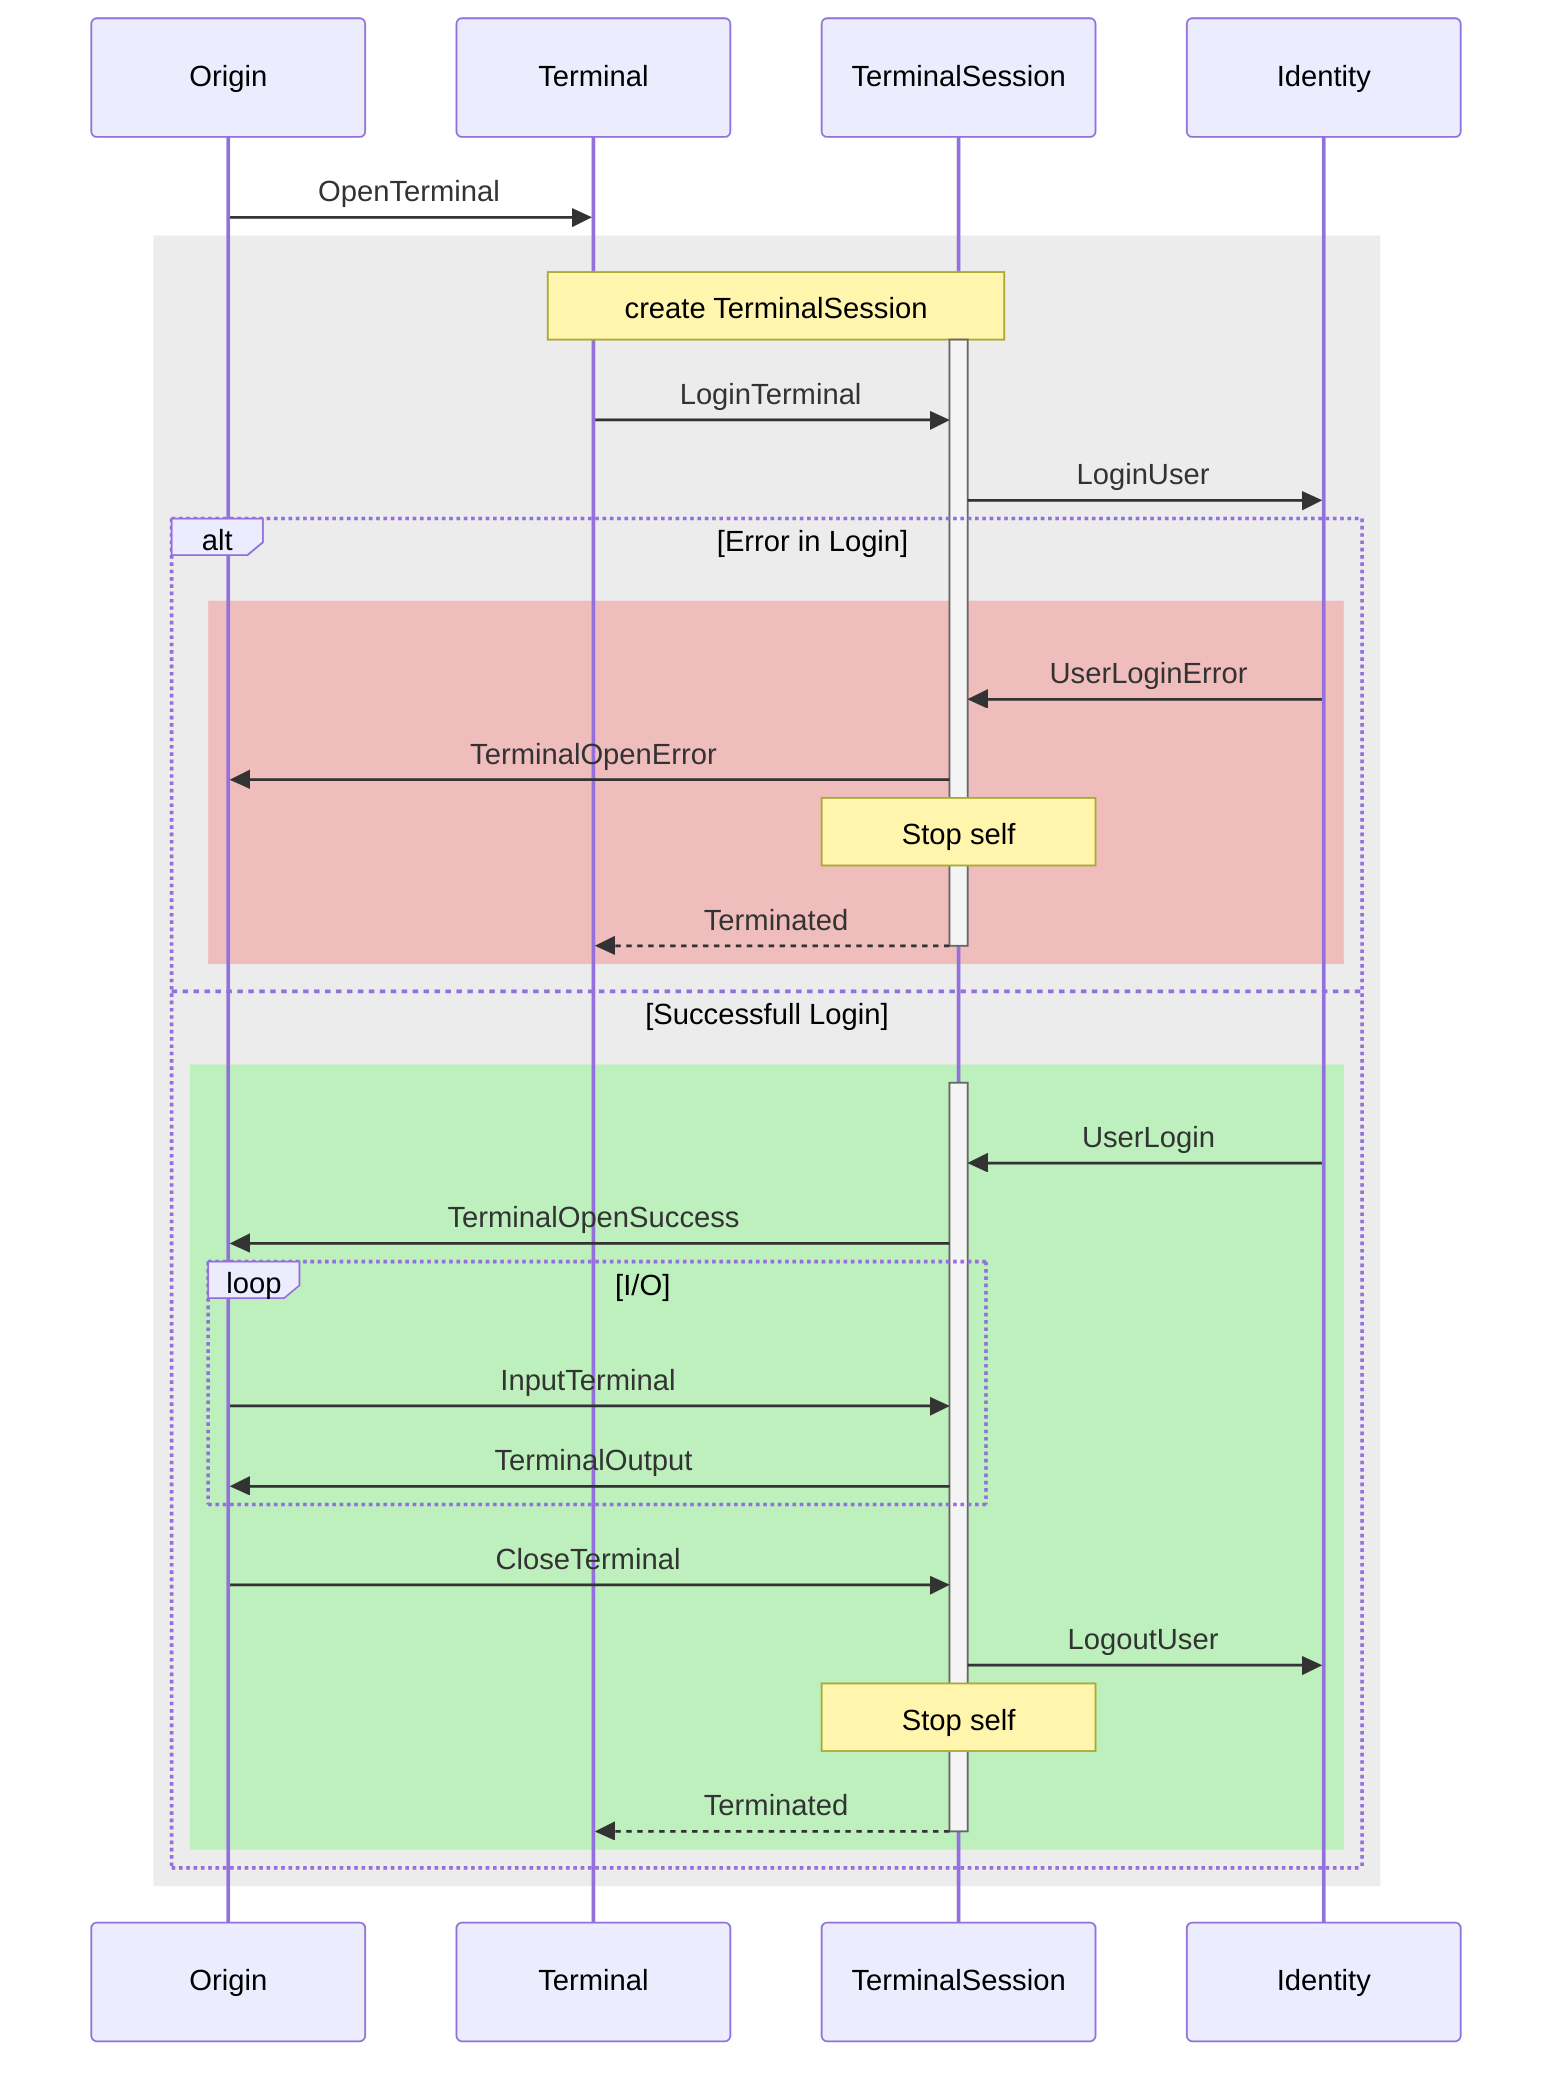 sequenceDiagram
  participant o as Origin
  participant t as Terminal
  participant ts as TerminalSession
  participant id as Identity

  o->>t:OpenTerminal
  rect rgba(160, 160, 160, .2)
    Note over t,ts:create TerminalSession
    activate ts
    t->>ts:LoginTerminal
    ts->>id:LoginUser
    alt Error in Login
      rect rgba(255, 0, 0, .2)
        id->>ts:UserLoginError
        ts->>o:TerminalOpenError
        Note over ts:Stop self
        ts-->>t:Terminated
        deactivate ts
      end
    else Successfull Login
      rect rgba(0, 255, 0, .2)
        activate ts
        id->>ts:UserLogin
        ts->>o:TerminalOpenSuccess
        loop I/O
          o->>ts:InputTerminal
          ts->>o:TerminalOutput
        end
        o->>ts:CloseTerminal
        ts->>id:LogoutUser
        Note over ts:Stop self
        ts-->>t:Terminated
        deactivate ts
      end
    end
  end